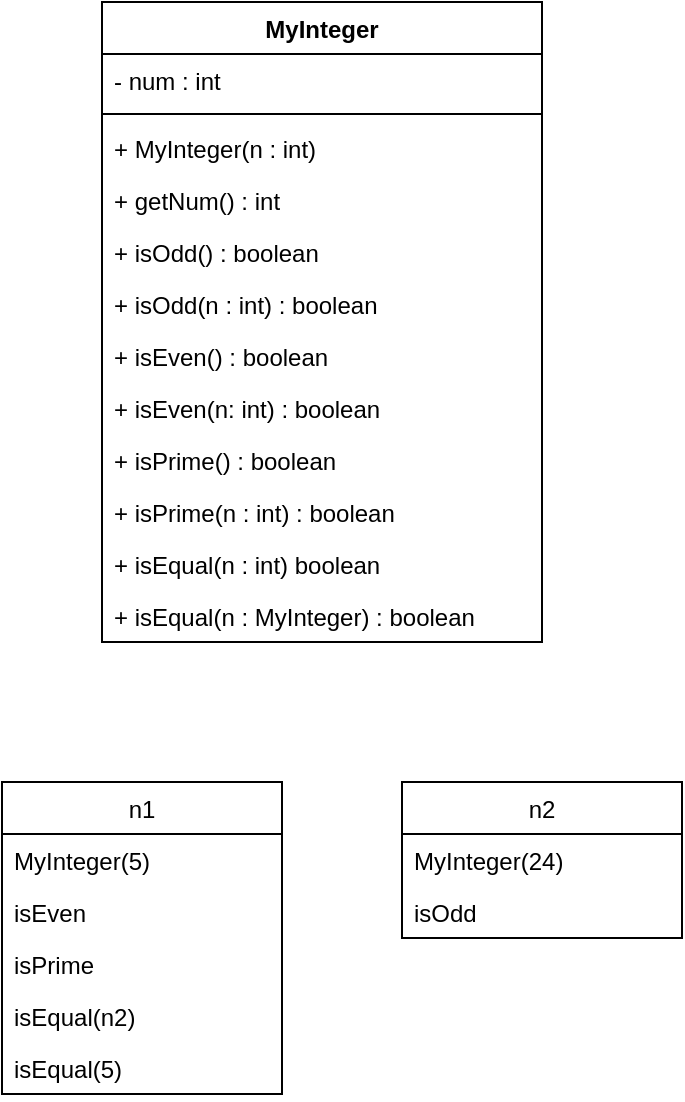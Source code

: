 <mxfile version="14.6.13" type="device"><diagram id="ODXtx1CnjXZl0r4xdeyM" name="Page-1"><mxGraphModel dx="749" dy="556" grid="1" gridSize="10" guides="1" tooltips="1" connect="1" arrows="1" fold="1" page="1" pageScale="1" pageWidth="850" pageHeight="1100" math="0" shadow="0"><root><mxCell id="0"/><mxCell id="1" parent="0"/><mxCell id="jtYDhPhX8UJXFFeD5LSj-1" value="MyInteger" style="swimlane;fontStyle=1;align=center;verticalAlign=top;childLayout=stackLayout;horizontal=1;startSize=26;horizontalStack=0;resizeParent=1;resizeParentMax=0;resizeLast=0;collapsible=1;marginBottom=0;" vertex="1" parent="1"><mxGeometry x="360" y="140" width="220" height="320" as="geometry"/></mxCell><mxCell id="jtYDhPhX8UJXFFeD5LSj-2" value="- num : int" style="text;strokeColor=none;fillColor=none;align=left;verticalAlign=top;spacingLeft=4;spacingRight=4;overflow=hidden;rotatable=0;points=[[0,0.5],[1,0.5]];portConstraint=eastwest;" vertex="1" parent="jtYDhPhX8UJXFFeD5LSj-1"><mxGeometry y="26" width="220" height="26" as="geometry"/></mxCell><mxCell id="jtYDhPhX8UJXFFeD5LSj-3" value="" style="line;strokeWidth=1;fillColor=none;align=left;verticalAlign=middle;spacingTop=-1;spacingLeft=3;spacingRight=3;rotatable=0;labelPosition=right;points=[];portConstraint=eastwest;" vertex="1" parent="jtYDhPhX8UJXFFeD5LSj-1"><mxGeometry y="52" width="220" height="8" as="geometry"/></mxCell><mxCell id="jtYDhPhX8UJXFFeD5LSj-4" value="+ MyInteger(n : int)&#10;" style="text;strokeColor=none;fillColor=none;align=left;verticalAlign=top;spacingLeft=4;spacingRight=4;overflow=hidden;rotatable=0;points=[[0,0.5],[1,0.5]];portConstraint=eastwest;" vertex="1" parent="jtYDhPhX8UJXFFeD5LSj-1"><mxGeometry y="60" width="220" height="26" as="geometry"/></mxCell><mxCell id="jtYDhPhX8UJXFFeD5LSj-5" value="+ getNum() : int" style="text;strokeColor=none;fillColor=none;align=left;verticalAlign=top;spacingLeft=4;spacingRight=4;overflow=hidden;rotatable=0;points=[[0,0.5],[1,0.5]];portConstraint=eastwest;" vertex="1" parent="jtYDhPhX8UJXFFeD5LSj-1"><mxGeometry y="86" width="220" height="26" as="geometry"/></mxCell><mxCell id="jtYDhPhX8UJXFFeD5LSj-6" value="+ isOdd() : boolean" style="text;strokeColor=none;fillColor=none;align=left;verticalAlign=top;spacingLeft=4;spacingRight=4;overflow=hidden;rotatable=0;points=[[0,0.5],[1,0.5]];portConstraint=eastwest;" vertex="1" parent="jtYDhPhX8UJXFFeD5LSj-1"><mxGeometry y="112" width="220" height="26" as="geometry"/></mxCell><mxCell id="jtYDhPhX8UJXFFeD5LSj-7" value="+ isOdd(n : int) : boolean" style="text;strokeColor=none;fillColor=none;align=left;verticalAlign=top;spacingLeft=4;spacingRight=4;overflow=hidden;rotatable=0;points=[[0,0.5],[1,0.5]];portConstraint=eastwest;" vertex="1" parent="jtYDhPhX8UJXFFeD5LSj-1"><mxGeometry y="138" width="220" height="26" as="geometry"/></mxCell><mxCell id="jtYDhPhX8UJXFFeD5LSj-8" value="+ isEven() : boolean" style="text;strokeColor=none;fillColor=none;align=left;verticalAlign=top;spacingLeft=4;spacingRight=4;overflow=hidden;rotatable=0;points=[[0,0.5],[1,0.5]];portConstraint=eastwest;" vertex="1" parent="jtYDhPhX8UJXFFeD5LSj-1"><mxGeometry y="164" width="220" height="26" as="geometry"/></mxCell><mxCell id="jtYDhPhX8UJXFFeD5LSj-9" value="+ isEven(n: int) : boolean" style="text;strokeColor=none;fillColor=none;align=left;verticalAlign=top;spacingLeft=4;spacingRight=4;overflow=hidden;rotatable=0;points=[[0,0.5],[1,0.5]];portConstraint=eastwest;" vertex="1" parent="jtYDhPhX8UJXFFeD5LSj-1"><mxGeometry y="190" width="220" height="26" as="geometry"/></mxCell><mxCell id="jtYDhPhX8UJXFFeD5LSj-10" value="+ isPrime() : boolean" style="text;strokeColor=none;fillColor=none;align=left;verticalAlign=top;spacingLeft=4;spacingRight=4;overflow=hidden;rotatable=0;points=[[0,0.5],[1,0.5]];portConstraint=eastwest;" vertex="1" parent="jtYDhPhX8UJXFFeD5LSj-1"><mxGeometry y="216" width="220" height="26" as="geometry"/></mxCell><mxCell id="jtYDhPhX8UJXFFeD5LSj-11" value="+ isPrime(n : int) : boolean" style="text;strokeColor=none;fillColor=none;align=left;verticalAlign=top;spacingLeft=4;spacingRight=4;overflow=hidden;rotatable=0;points=[[0,0.5],[1,0.5]];portConstraint=eastwest;" vertex="1" parent="jtYDhPhX8UJXFFeD5LSj-1"><mxGeometry y="242" width="220" height="26" as="geometry"/></mxCell><mxCell id="jtYDhPhX8UJXFFeD5LSj-13" value="+ isEqual(n : int) boolean" style="text;strokeColor=none;fillColor=none;align=left;verticalAlign=top;spacingLeft=4;spacingRight=4;overflow=hidden;rotatable=0;points=[[0,0.5],[1,0.5]];portConstraint=eastwest;" vertex="1" parent="jtYDhPhX8UJXFFeD5LSj-1"><mxGeometry y="268" width="220" height="26" as="geometry"/></mxCell><mxCell id="jtYDhPhX8UJXFFeD5LSj-12" value="+ isEqual(n : MyInteger) : boolean" style="text;strokeColor=none;fillColor=none;align=left;verticalAlign=top;spacingLeft=4;spacingRight=4;overflow=hidden;rotatable=0;points=[[0,0.5],[1,0.5]];portConstraint=eastwest;" vertex="1" parent="jtYDhPhX8UJXFFeD5LSj-1"><mxGeometry y="294" width="220" height="26" as="geometry"/></mxCell><mxCell id="jtYDhPhX8UJXFFeD5LSj-14" value="n1" style="swimlane;fontStyle=0;childLayout=stackLayout;horizontal=1;startSize=26;fillColor=none;horizontalStack=0;resizeParent=1;resizeParentMax=0;resizeLast=0;collapsible=1;marginBottom=0;" vertex="1" parent="1"><mxGeometry x="310" y="530" width="140" height="156" as="geometry"/></mxCell><mxCell id="jtYDhPhX8UJXFFeD5LSj-15" value="MyInteger(5)" style="text;strokeColor=none;fillColor=none;align=left;verticalAlign=top;spacingLeft=4;spacingRight=4;overflow=hidden;rotatable=0;points=[[0,0.5],[1,0.5]];portConstraint=eastwest;" vertex="1" parent="jtYDhPhX8UJXFFeD5LSj-14"><mxGeometry y="26" width="140" height="26" as="geometry"/></mxCell><mxCell id="jtYDhPhX8UJXFFeD5LSj-16" value="isEven" style="text;strokeColor=none;fillColor=none;align=left;verticalAlign=top;spacingLeft=4;spacingRight=4;overflow=hidden;rotatable=0;points=[[0,0.5],[1,0.5]];portConstraint=eastwest;" vertex="1" parent="jtYDhPhX8UJXFFeD5LSj-14"><mxGeometry y="52" width="140" height="26" as="geometry"/></mxCell><mxCell id="jtYDhPhX8UJXFFeD5LSj-17" value="isPrime" style="text;strokeColor=none;fillColor=none;align=left;verticalAlign=top;spacingLeft=4;spacingRight=4;overflow=hidden;rotatable=0;points=[[0,0.5],[1,0.5]];portConstraint=eastwest;" vertex="1" parent="jtYDhPhX8UJXFFeD5LSj-14"><mxGeometry y="78" width="140" height="26" as="geometry"/></mxCell><mxCell id="jtYDhPhX8UJXFFeD5LSj-22" value="isEqual(n2)" style="text;strokeColor=none;fillColor=none;align=left;verticalAlign=top;spacingLeft=4;spacingRight=4;overflow=hidden;rotatable=0;points=[[0,0.5],[1,0.5]];portConstraint=eastwest;" vertex="1" parent="jtYDhPhX8UJXFFeD5LSj-14"><mxGeometry y="104" width="140" height="26" as="geometry"/></mxCell><mxCell id="jtYDhPhX8UJXFFeD5LSj-23" value="isEqual(5)" style="text;strokeColor=none;fillColor=none;align=left;verticalAlign=top;spacingLeft=4;spacingRight=4;overflow=hidden;rotatable=0;points=[[0,0.5],[1,0.5]];portConstraint=eastwest;" vertex="1" parent="jtYDhPhX8UJXFFeD5LSj-14"><mxGeometry y="130" width="140" height="26" as="geometry"/></mxCell><mxCell id="jtYDhPhX8UJXFFeD5LSj-18" value="n2" style="swimlane;fontStyle=0;childLayout=stackLayout;horizontal=1;startSize=26;fillColor=none;horizontalStack=0;resizeParent=1;resizeParentMax=0;resizeLast=0;collapsible=1;marginBottom=0;" vertex="1" parent="1"><mxGeometry x="510" y="530" width="140" height="78" as="geometry"/></mxCell><mxCell id="jtYDhPhX8UJXFFeD5LSj-19" value="MyInteger(24)" style="text;strokeColor=none;fillColor=none;align=left;verticalAlign=top;spacingLeft=4;spacingRight=4;overflow=hidden;rotatable=0;points=[[0,0.5],[1,0.5]];portConstraint=eastwest;" vertex="1" parent="jtYDhPhX8UJXFFeD5LSj-18"><mxGeometry y="26" width="140" height="26" as="geometry"/></mxCell><mxCell id="jtYDhPhX8UJXFFeD5LSj-20" value="isOdd" style="text;strokeColor=none;fillColor=none;align=left;verticalAlign=top;spacingLeft=4;spacingRight=4;overflow=hidden;rotatable=0;points=[[0,0.5],[1,0.5]];portConstraint=eastwest;" vertex="1" parent="jtYDhPhX8UJXFFeD5LSj-18"><mxGeometry y="52" width="140" height="26" as="geometry"/></mxCell></root></mxGraphModel></diagram></mxfile>